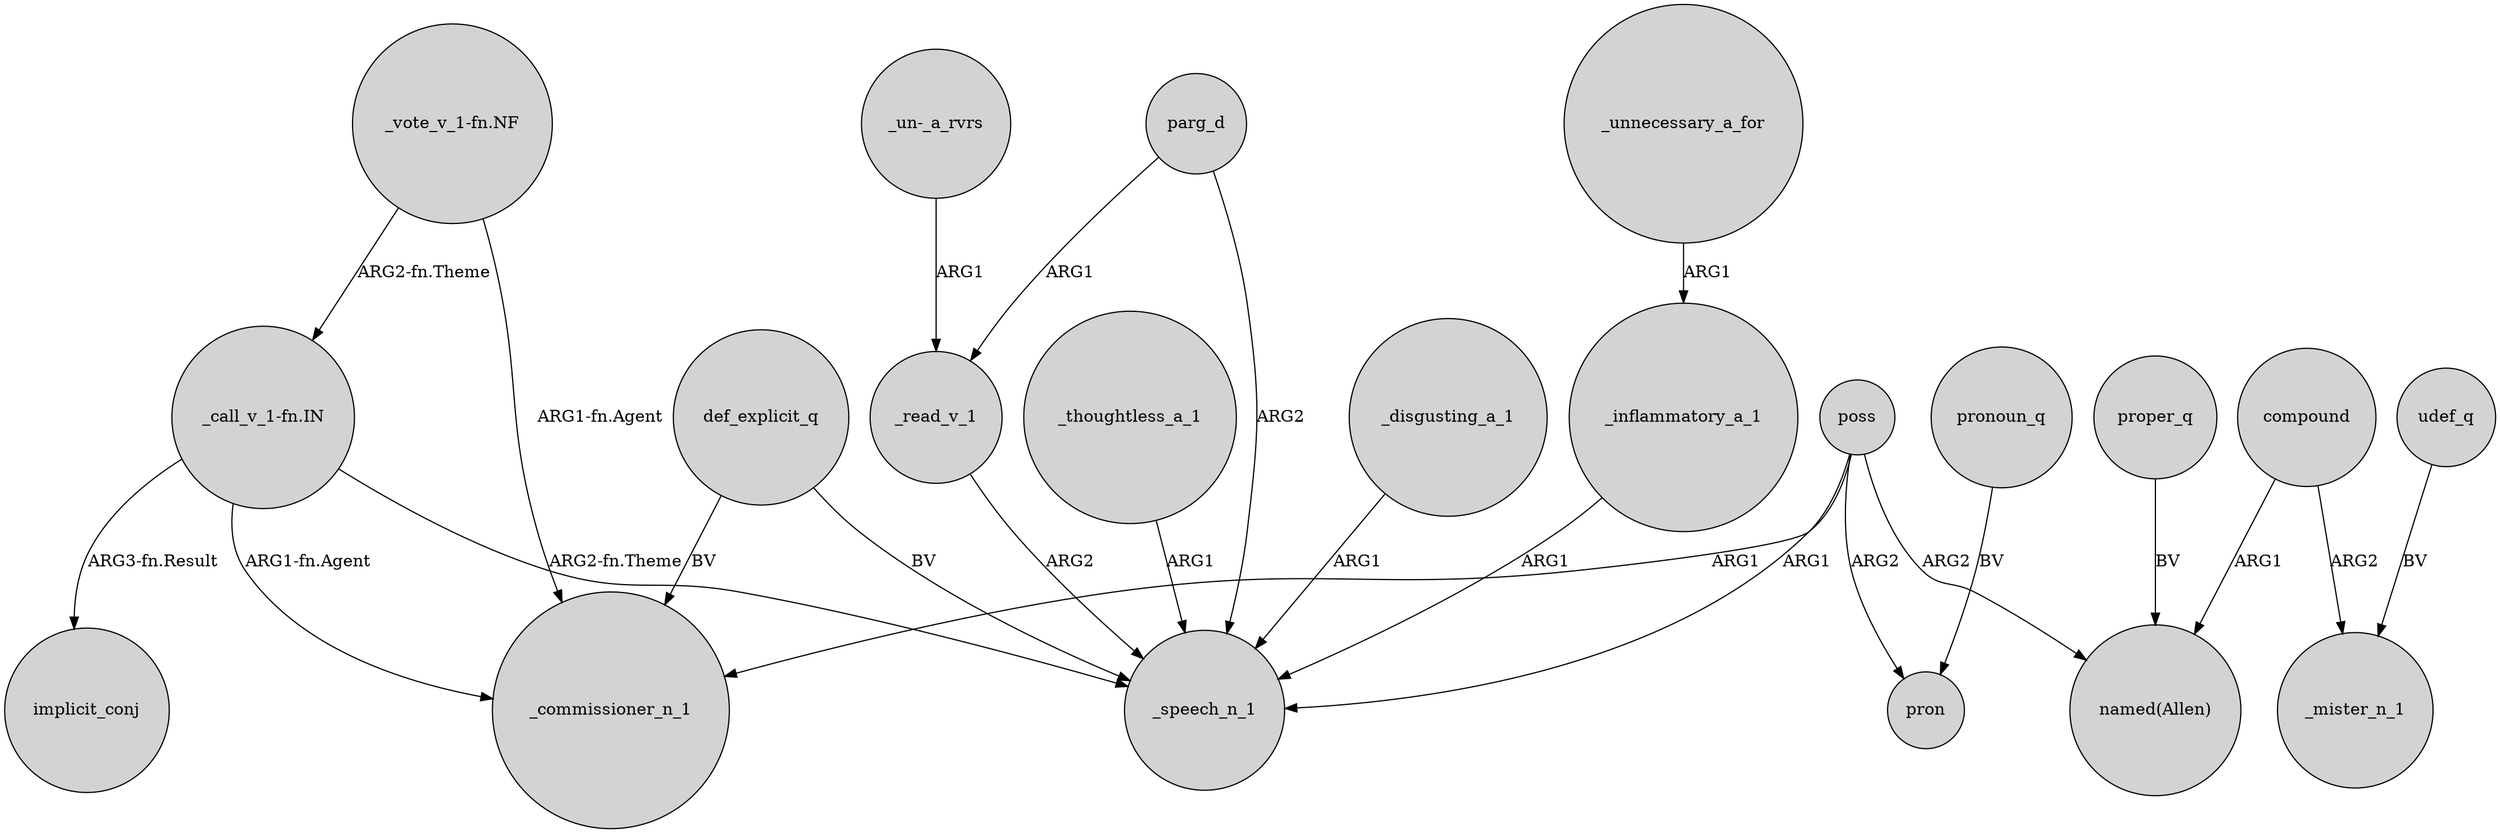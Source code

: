 digraph {
	node [shape=circle style=filled]
	"_vote_v_1-fn.NF" -> _commissioner_n_1 [label="ARG1-fn.Agent"]
	"_vote_v_1-fn.NF" -> "_call_v_1-fn.IN" [label="ARG2-fn.Theme"]
	compound -> "named(Allen)" [label=ARG1]
	_unnecessary_a_for -> _inflammatory_a_1 [label=ARG1]
	poss -> pron [label=ARG2]
	proper_q -> "named(Allen)" [label=BV]
	"_un-_a_rvrs" -> _read_v_1 [label=ARG1]
	_thoughtless_a_1 -> _speech_n_1 [label=ARG1]
	compound -> _mister_n_1 [label=ARG2]
	poss -> _speech_n_1 [label=ARG1]
	poss -> _commissioner_n_1 [label=ARG1]
	udef_q -> _mister_n_1 [label=BV]
	_read_v_1 -> _speech_n_1 [label=ARG2]
	parg_d -> _speech_n_1 [label=ARG2]
	pronoun_q -> pron [label=BV]
	def_explicit_q -> _commissioner_n_1 [label=BV]
	poss -> "named(Allen)" [label=ARG2]
	_inflammatory_a_1 -> _speech_n_1 [label=ARG1]
	"_call_v_1-fn.IN" -> _commissioner_n_1 [label="ARG1-fn.Agent"]
	parg_d -> _read_v_1 [label=ARG1]
	"_call_v_1-fn.IN" -> _speech_n_1 [label="ARG2-fn.Theme"]
	def_explicit_q -> _speech_n_1 [label=BV]
	"_call_v_1-fn.IN" -> implicit_conj [label="ARG3-fn.Result"]
	_disgusting_a_1 -> _speech_n_1 [label=ARG1]
}
